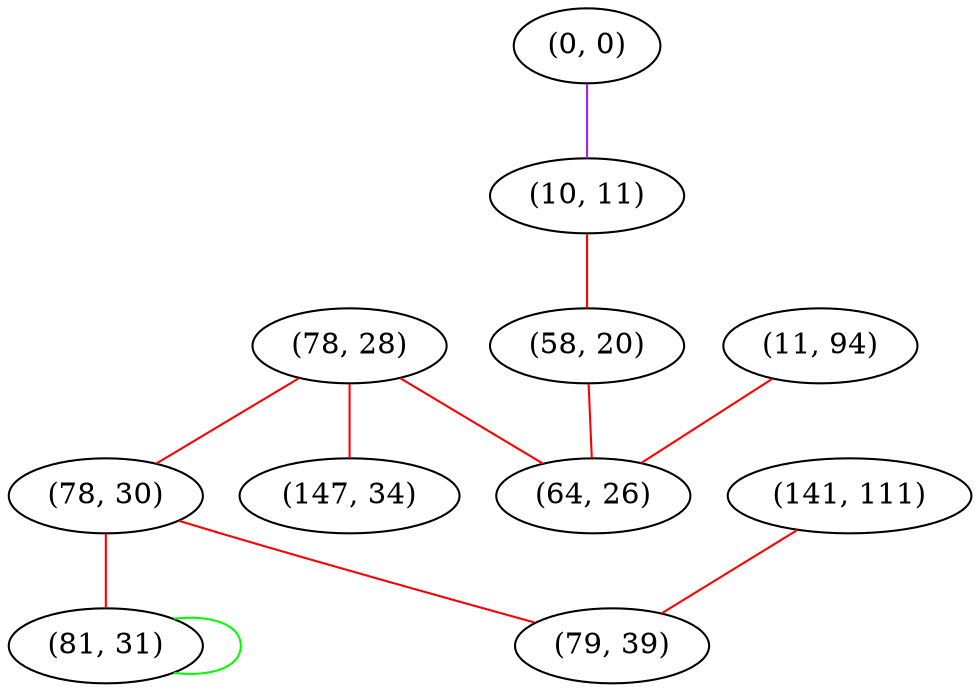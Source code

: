 graph "" {
"(78, 28)";
"(0, 0)";
"(10, 11)";
"(58, 20)";
"(11, 94)";
"(78, 30)";
"(141, 111)";
"(81, 31)";
"(147, 34)";
"(79, 39)";
"(64, 26)";
"(78, 28)" -- "(147, 34)"  [color=red, key=0, weight=1];
"(78, 28)" -- "(64, 26)"  [color=red, key=0, weight=1];
"(78, 28)" -- "(78, 30)"  [color=red, key=0, weight=1];
"(0, 0)" -- "(10, 11)"  [color=purple, key=0, weight=4];
"(10, 11)" -- "(58, 20)"  [color=red, key=0, weight=1];
"(58, 20)" -- "(64, 26)"  [color=red, key=0, weight=1];
"(11, 94)" -- "(64, 26)"  [color=red, key=0, weight=1];
"(78, 30)" -- "(79, 39)"  [color=red, key=0, weight=1];
"(78, 30)" -- "(81, 31)"  [color=red, key=0, weight=1];
"(141, 111)" -- "(79, 39)"  [color=red, key=0, weight=1];
"(81, 31)" -- "(81, 31)"  [color=green, key=0, weight=2];
}
